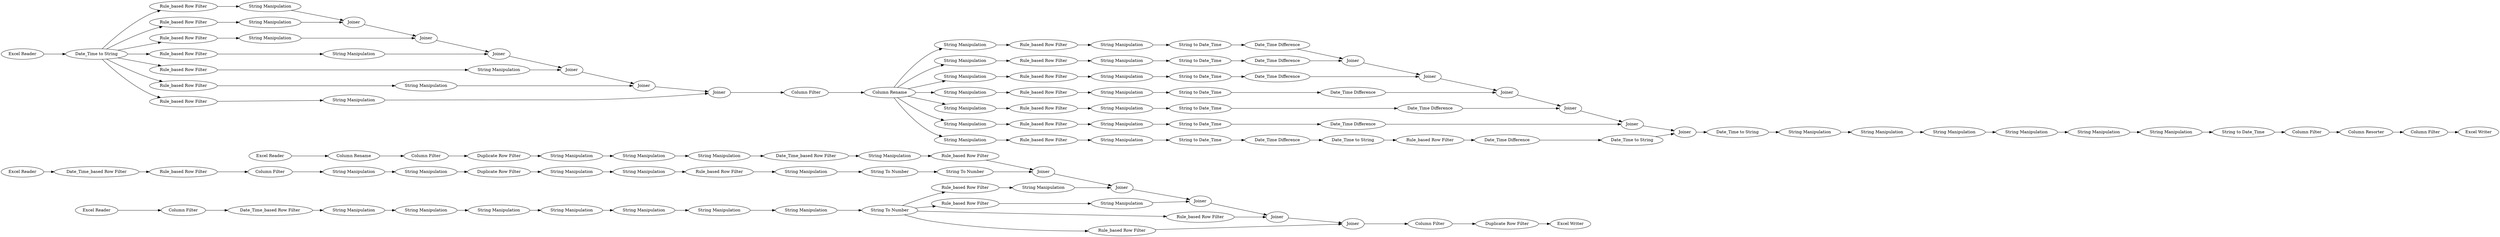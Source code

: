 digraph {
	1 [label="Excel Reader"]
	2 [label="Date_Time_based Row Filter"]
	3 [label="Column Filter"]
	4 [label="String Manipulation"]
	5 [label="String Manipulation"]
	6 [label="Duplicate Row Filter"]
	7 [label="Excel Reader"]
	8 [label="Column Rename"]
	9 [label="Column Filter"]
	10 [label="String Manipulation"]
	11 [label="Duplicate Row Filter"]
	12 [label="String Manipulation"]
	13 [label="String Manipulation"]
	14 [label="String Manipulation"]
	15 [label="String Manipulation"]
	16 [label="String Manipulation"]
	17 [label="Date_Time_based Row Filter"]
	18 [label="Excel Reader"]
	19 [label="Column Filter"]
	20 [label=Joiner]
	21 [label="Date_Time_based Row Filter"]
	22 [label="String Manipulation"]
	23 [label=Joiner]
	24 [label="String Manipulation"]
	25 [label="String Manipulation"]
	26 [label="String Manipulation"]
	29 [label="Excel Reader"]
	30 [label="Date_Time to String"]
	31 [label="Rule_based Row Filter"]
	32 [label="String Manipulation"]
	33 [label="Rule_based Row Filter"]
	34 [label="String Manipulation"]
	35 [label="Rule_based Row Filter"]
	36 [label="String Manipulation"]
	37 [label="Rule_based Row Filter"]
	38 [label="String Manipulation"]
	39 [label="Rule_based Row Filter"]
	40 [label="String Manipulation"]
	41 [label="Rule_based Row Filter"]
	42 [label="String Manipulation"]
	43 [label=Joiner]
	44 [label=Joiner]
	45 [label=Joiner]
	46 [label=Joiner]
	47 [label=Joiner]
	53 [label="String Manipulation"]
	54 [label="Column Filter"]
	55 [label="Column Rename"]
	56 [label="Rule_based Row Filter"]
	57 [label="String Manipulation"]
	58 [label="String Manipulation"]
	59 [label="String to Date_Time"]
	60 [label="Date_Time Difference"]
	61 [label="String Manipulation"]
	62 [label="Rule_based Row Filter"]
	63 [label="String Manipulation"]
	64 [label="String to Date_Time"]
	65 [label="Date_Time Difference"]
	66 [label="String Manipulation"]
	67 [label="Rule_based Row Filter"]
	68 [label="String Manipulation"]
	69 [label="String to Date_Time"]
	70 [label="String Manipulation"]
	71 [label="Date_Time Difference"]
	72 [label="Rule_based Row Filter"]
	73 [label="String Manipulation"]
	74 [label="String to Date_Time"]
	75 [label="Date_Time Difference"]
	76 [label="String Manipulation"]
	77 [label="Rule_based Row Filter"]
	78 [label="String Manipulation"]
	79 [label="String to Date_Time"]
	80 [label="Date_Time Difference"]
	81 [label=Joiner]
	82 [label=Joiner]
	83 [label=Joiner]
	84 [label=Joiner]
	85 [label="Date_Time to String"]
	86 [label="String Manipulation"]
	87 [label="String Manipulation"]
	88 [label="String Manipulation"]
	89 [label="String Manipulation"]
	90 [label="String Manipulation"]
	91 [label="String to Date_Time"]
	92 [label="Column Filter"]
	93 [label="Column Resorter"]
	94 [label="Column Filter"]
	95 [label="Excel Writer"]
	96 [label="String Manipulation"]
	97 [label="Rule_based Row Filter"]
	98 [label="String Manipulation"]
	99 [label="String to Date_Time"]
	100 [label="Date_Time Difference"]
	101 [label=Joiner]
	102 [label="String Manipulation"]
	104 [label="Rule_based Row Filter"]
	105 [label="String Manipulation"]
	106 [label="String Manipulation"]
	107 [label="String To Number"]
	108 [label="String To Number"]
	109 [label="String To Number"]
	110 [label="String Manipulation"]
	111 [label="Rule_based Row Filter"]
	112 [label="Rule_based Row Filter"]
	113 [label="String Manipulation"]
	114 [label=Joiner]
	115 [label="String Manipulation"]
	116 [label="String to Date_Time"]
	120 [label="Date_Time Difference"]
	121 [label=Joiner]
	122 [label="Date_Time to String"]
	123 [label="Rule_based Row Filter"]
	125 [label="Date_Time to String"]
	126 [label="String Manipulation"]
	127 [label="Date_Time Difference"]
	128 [label="Rule_based Row Filter"]
	129 [label="Rule_based Row Filter"]
	130 [label="Rule_based Row Filter"]
	131 [label="String Manipulation"]
	132 [label="Rule_based Row Filter"]
	133 [label="String Manipulation"]
	134 [label="Rule_based Row Filter"]
	135 [label="Rule_based Row Filter"]
	136 [label=Joiner]
	137 [label=Joiner]
	138 [label=Joiner]
	139 [label="Column Filter"]
	140 [label="Duplicate Row Filter"]
	141 [label="Excel Writer"]
	1 -> 2
	2 -> 104
	3 -> 4
	4 -> 5
	5 -> 6
	6 -> 10
	7 -> 8
	8 -> 9
	9 -> 11
	10 -> 13
	11 -> 12
	12 -> 15
	13 -> 128
	14 -> 107
	15 -> 16
	16 -> 17
	17 -> 22
	18 -> 19
	19 -> 21
	20 -> 23
	21 -> 24
	22 -> 129
	23 -> 136
	24 -> 25
	25 -> 26
	26 -> 126
	29 -> 30
	30 -> 31
	30 -> 41
	30 -> 39
	30 -> 37
	30 -> 35
	30 -> 33
	30 -> 112
	31 -> 32
	32 -> 43
	33 -> 34
	34 -> 43
	35 -> 36
	36 -> 44
	37 -> 38
	38 -> 45
	39 -> 40
	40 -> 46
	41 -> 42
	42 -> 47
	43 -> 44
	44 -> 45
	45 -> 46
	46 -> 47
	47 -> 114
	53 -> 105
	54 -> 55
	55 -> 61
	55 -> 57
	55 -> 96
	55 -> 110
	55 -> 70
	55 -> 66
	55 -> 76
	56 -> 58
	57 -> 56
	58 -> 59
	59 -> 60
	60 -> 81
	61 -> 62
	62 -> 63
	63 -> 64
	64 -> 65
	65 -> 81
	66 -> 67
	67 -> 68
	68 -> 69
	69 -> 71
	70 -> 72
	71 -> 82
	72 -> 73
	73 -> 74
	74 -> 75
	75 -> 83
	76 -> 77
	77 -> 78
	78 -> 79
	79 -> 80
	80 -> 84
	81 -> 82
	82 -> 83
	83 -> 84
	84 -> 101
	85 -> 86
	86 -> 87
	87 -> 88
	88 -> 89
	89 -> 90
	90 -> 102
	91 -> 92
	92 -> 93
	93 -> 94
	94 -> 95
	96 -> 97
	97 -> 98
	98 -> 99
	99 -> 100
	100 -> 101
	101 -> 121
	102 -> 91
	104 -> 3
	105 -> 106
	106 -> 109
	107 -> 108
	108 -> 20
	109 -> 132
	109 -> 135
	109 -> 134
	109 -> 130
	110 -> 111
	111 -> 115
	112 -> 113
	113 -> 114
	114 -> 54
	115 -> 116
	116 -> 120
	120 -> 122
	121 -> 85
	122 -> 123
	123 -> 127
	125 -> 121
	126 -> 53
	127 -> 125
	128 -> 14
	129 -> 20
	130 -> 131
	131 -> 136
	132 -> 133
	133 -> 23
	134 -> 137
	135 -> 138
	136 -> 137
	137 -> 138
	138 -> 139
	139 -> 140
	140 -> 141
	rankdir=LR
}
